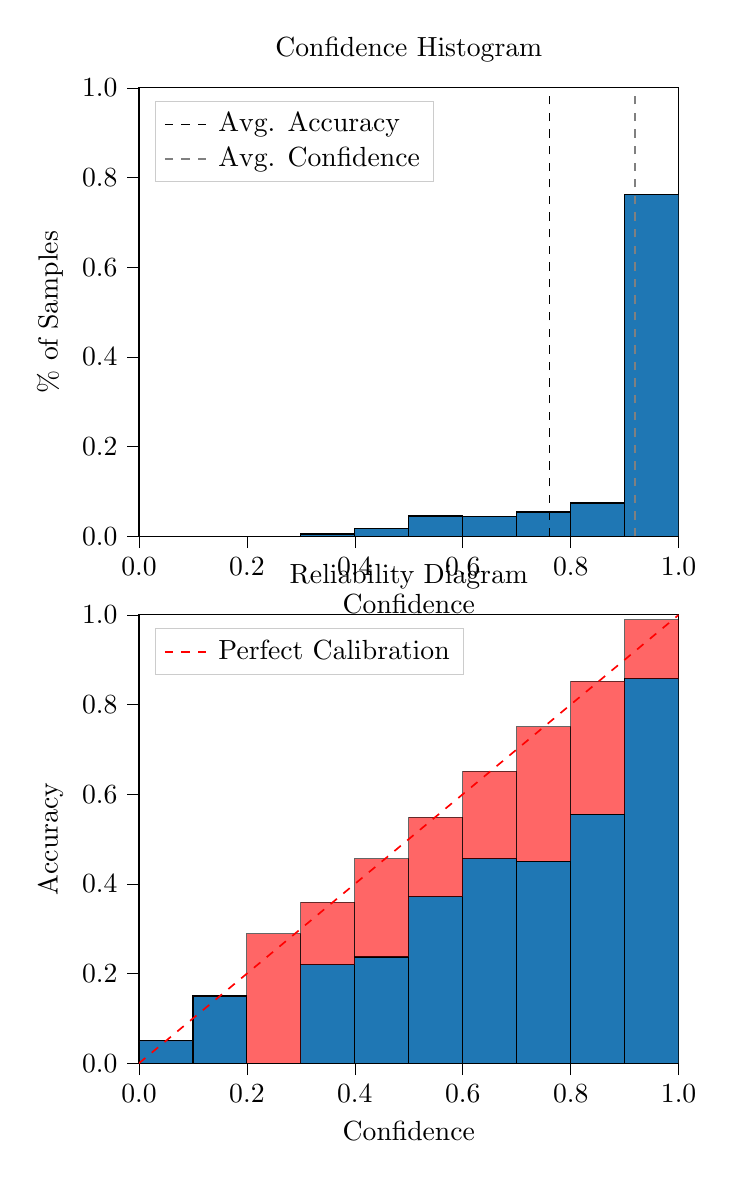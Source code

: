 % This file was created by tikzplotlib v0.9.8.
\begin{tikzpicture}

\definecolor{color0}{rgb}{0.122,0.467,0.706}

\begin{groupplot}[group style={group size=1 by 2}]
\nextgroupplot[
legend cell align={left},
legend style={
  fill opacity=0.8,
  draw opacity=1,
  text opacity=1,
  at={(0.03,0.97)},
  anchor=north west,
  draw=white!80!black
},
tick align=outside,
tick pos=left,
title={Confidence Histogram},
x grid style={white!69.02!black},
xlabel={Confidence},
xmin=0, xmax=1,
xtick style={color=black},
xtick={0,0.2,0.4,0.6,0.8,1},
xticklabels={0.0,0.2,0.4,0.6,0.8,1.0},
y grid style={white!69.02!black},
ylabel={\% of Samples},
ymin=0, ymax=1,
ytick style={color=black},
ytick={0,0.2,0.4,0.6,0.8,1},
yticklabels={0.0,0.2,0.4,0.6,0.8,1.0}
]
\draw[draw=black,fill=color0] (axis cs:-6.939e-18,0) rectangle (axis cs:0.1,0);
\draw[draw=black,fill=color0] (axis cs:0.1,0) rectangle (axis cs:0.2,0);
\draw[draw=black,fill=color0] (axis cs:0.2,0) rectangle (axis cs:0.3,0.0);
\draw[draw=black,fill=color0] (axis cs:0.3,0) rectangle (axis cs:0.4,0.005);
\draw[draw=black,fill=color0] (axis cs:0.4,0) rectangle (axis cs:0.5,0.017);
\draw[draw=black,fill=color0] (axis cs:0.5,0) rectangle (axis cs:0.6,0.045);
\draw[draw=black,fill=color0] (axis cs:0.6,0) rectangle (axis cs:0.7,0.043);
\draw[draw=black,fill=color0] (axis cs:0.7,0) rectangle (axis cs:0.8,0.054);
\draw[draw=black,fill=color0] (axis cs:0.8,0) rectangle (axis cs:0.9,0.074);
\draw[draw=black,fill=color0] (axis cs:0.9,0) rectangle (axis cs:1,0.762);
\addplot [semithick, black, dashed]
table {%
0.761 0
0.761 1
};
\addlegendentry{Avg. Accuracy}
\addplot [semithick, white!50.196!black, dashed]
table {%
0.919 0
0.919 1
};
\addlegendentry{Avg. Confidence}

\nextgroupplot[
legend cell align={left},
legend style={
  fill opacity=0.8,
  draw opacity=1,
  text opacity=1,
  at={(0.03,0.97)},
  anchor=north west,
  draw=white!80!black
},
tick align=outside,
tick pos=left,
title={Reliability Diagram},
x grid style={white!69.02!black},
xlabel={Confidence},
xmin=0, xmax=1,
xtick style={color=black},
xtick={0,0.2,0.4,0.6,0.8,1},
xticklabels={0.0,0.2,0.4,0.6,0.8,1.0},
y grid style={white!69.02!black},
ylabel={Accuracy},
ymin=0, ymax=1,
ytick style={color=black},
ytick={0,0.2,0.4,0.6,0.8,1},
yticklabels={0.0,0.2,0.4,0.6,0.8,1.0}
]
\draw[draw=black,fill=color0] (axis cs:-6.939e-18,0) rectangle (axis cs:0.1,0.05);
\draw[draw=black,fill=color0] (axis cs:0.1,0) rectangle (axis cs:0.2,0.15);
\draw[draw=black,fill=color0] (axis cs:0.2,0) rectangle (axis cs:0.3,0);
\draw[draw=black,fill=color0] (axis cs:0.3,0) rectangle (axis cs:0.4,0.22);
\draw[draw=black,fill=color0] (axis cs:0.4,0) rectangle (axis cs:0.5,0.237);
\draw[draw=black,fill=color0] (axis cs:0.5,0) rectangle (axis cs:0.6,0.371);
\draw[draw=black,fill=color0] (axis cs:0.6,0) rectangle (axis cs:0.7,0.456);
\draw[draw=black,fill=color0] (axis cs:0.7,0) rectangle (axis cs:0.8,0.451);
\draw[draw=black,fill=color0] (axis cs:0.8,0) rectangle (axis cs:0.9,0.555);
\draw[draw=black,fill=color0] (axis cs:0.9,0) rectangle (axis cs:1,0.858);
\draw[draw=black,fill=red,opacity=0.6] (axis cs:-6.939e-18,0.05) rectangle (axis cs:0.1,0.05);
\draw[draw=black,fill=red,opacity=0.6] (axis cs:0.1,0.15) rectangle (axis cs:0.2,0.15);
\draw[draw=black,fill=red,opacity=0.6] (axis cs:0.2,0) rectangle (axis cs:0.3,0.289);
\draw[draw=black,fill=red,opacity=0.6] (axis cs:0.3,0.22) rectangle (axis cs:0.4,0.359);
\draw[draw=black,fill=red,opacity=0.6] (axis cs:0.4,0.237) rectangle (axis cs:0.5,0.456);
\draw[draw=black,fill=red,opacity=0.6] (axis cs:0.5,0.371) rectangle (axis cs:0.6,0.549);
\draw[draw=black,fill=red,opacity=0.6] (axis cs:0.6,0.456) rectangle (axis cs:0.7,0.651);
\draw[draw=black,fill=red,opacity=0.6] (axis cs:0.7,0.451) rectangle (axis cs:0.8,0.751);
\draw[draw=black,fill=red,opacity=0.6] (axis cs:0.8,0.555) rectangle (axis cs:0.9,0.852);
\draw[draw=black,fill=red,opacity=0.6] (axis cs:0.9,0.858) rectangle (axis cs:1,0.989);
\addplot [semithick, red, dashed]
table {%
0 0
1 1
};
\addlegendentry{Perfect Calibration}
\end{groupplot}

\end{tikzpicture}
